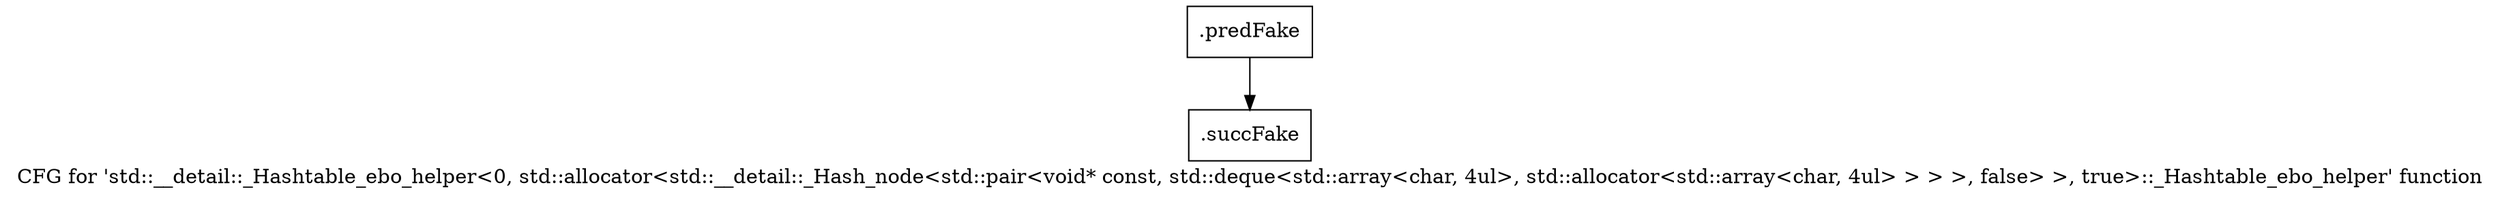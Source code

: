 digraph "CFG for 'std::__detail::_Hashtable_ebo_helper\<0, std::allocator\<std::__detail::_Hash_node\<std::pair\<void* const, std::deque\<std::array\<char, 4ul\>, std::allocator\<std::array\<char, 4ul\> \> \> \>, false\> \>, true\>::_Hashtable_ebo_helper' function" {
	label="CFG for 'std::__detail::_Hashtable_ebo_helper\<0, std::allocator\<std::__detail::_Hash_node\<std::pair\<void* const, std::deque\<std::array\<char, 4ul\>, std::allocator\<std::array\<char, 4ul\> \> \> \>, false\> \>, true\>::_Hashtable_ebo_helper' function";

	Node0x3c208d0 [shape=record,filename="",linenumber="",label="{.predFake}"];
	Node0x3c208d0 -> Node0x3c9aa70[ callList="" memoryops="" filename="/usr/vitis/Vitis_HLS/2020.2/tps/lnx64/gcc-6.2.0/lib/gcc/x86_64-pc-linux-gnu/6.2.0/../../../../include/c++/6.2.0/bits/hashtable_policy.h" execusionnum="1"];
	Node0x3c9aa70 [shape=record,filename="/usr/vitis/Vitis_HLS/2020.2/tps/lnx64/gcc-6.2.0/lib/gcc/x86_64-pc-linux-gnu/6.2.0/../../../../include/c++/6.2.0/bits/hashtable_policy.h",linenumber="974",label="{.succFake}"];
}
